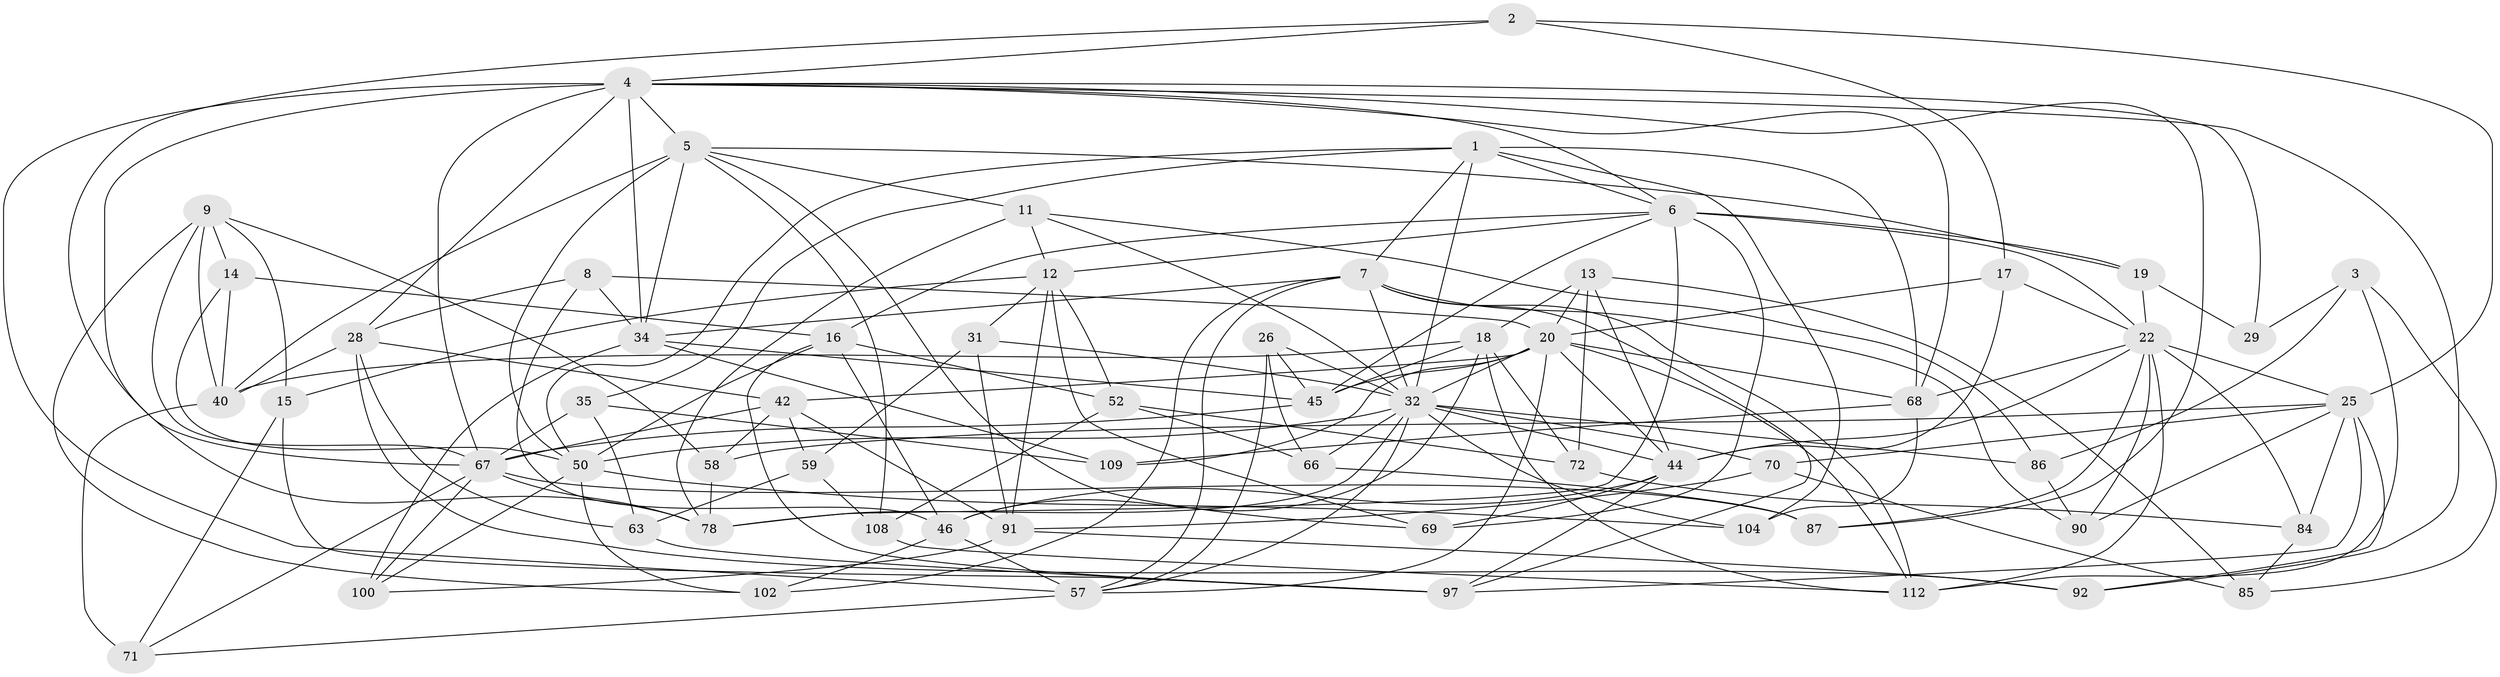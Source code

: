 // original degree distribution, {4: 1.0}
// Generated by graph-tools (version 1.1) at 2025/16/03/09/25 04:16:31]
// undirected, 61 vertices, 173 edges
graph export_dot {
graph [start="1"]
  node [color=gray90,style=filled];
  1 [super="+24+49"];
  2;
  3;
  4 [super="+23"];
  5 [super="+106+41"];
  6 [super="+65+10"];
  7 [super="+103+53"];
  8;
  9 [super="+36"];
  11 [super="+77"];
  12 [super="+30"];
  13 [super="+39"];
  14;
  15;
  16 [super="+47"];
  17;
  18 [super="+96"];
  19 [super="+21"];
  20 [super="+33+37"];
  22 [super="+27"];
  25 [super="+43"];
  26;
  28 [super="+60"];
  29;
  31;
  32 [super="+95+105+79"];
  34 [super="+110"];
  35;
  40 [super="+116"];
  42 [super="+48"];
  44 [super="+54"];
  45 [super="+55"];
  46 [super="+115"];
  50 [super="+56"];
  52 [super="+101"];
  57 [super="+118"];
  58;
  59;
  63;
  66;
  67 [super="+75"];
  68 [super="+73"];
  69;
  70;
  71;
  72;
  78 [super="+81"];
  84;
  85;
  86;
  87;
  90;
  91 [super="+120"];
  92;
  97 [super="+99"];
  100;
  102;
  104;
  108;
  109;
  112 [super="+114"];
  1 -- 104;
  1 -- 6 [weight=2];
  1 -- 35;
  1 -- 68;
  1 -- 7;
  1 -- 32;
  1 -- 50;
  2 -- 17;
  2 -- 67;
  2 -- 25;
  2 -- 4;
  3 -- 86;
  3 -- 29;
  3 -- 85;
  3 -- 112;
  4 -- 92;
  4 -- 29;
  4 -- 28;
  4 -- 34 [weight=2];
  4 -- 5;
  4 -- 67;
  4 -- 68;
  4 -- 87;
  4 -- 57 [weight=2];
  4 -- 78;
  4 -- 6;
  5 -- 34;
  5 -- 50;
  5 -- 69;
  5 -- 40;
  5 -- 11;
  5 -- 19;
  5 -- 108;
  6 -- 22;
  6 -- 19 [weight=2];
  6 -- 12;
  6 -- 69;
  6 -- 16;
  6 -- 45;
  6 -- 78 [weight=2];
  7 -- 102;
  7 -- 97;
  7 -- 112;
  7 -- 57;
  7 -- 90;
  7 -- 34;
  7 -- 32;
  8 -- 28;
  8 -- 20;
  8 -- 46;
  8 -- 34;
  9 -- 14;
  9 -- 58;
  9 -- 102;
  9 -- 40;
  9 -- 67;
  9 -- 15;
  11 -- 86;
  11 -- 12;
  11 -- 32;
  11 -- 78 [weight=2];
  12 -- 69;
  12 -- 91;
  12 -- 31;
  12 -- 15;
  12 -- 52 [weight=2];
  13 -- 85;
  13 -- 20 [weight=2];
  13 -- 72;
  13 -- 44;
  13 -- 18;
  14 -- 40;
  14 -- 16;
  14 -- 50;
  15 -- 71;
  15 -- 97;
  16 -- 46;
  16 -- 52;
  16 -- 97;
  16 -- 50;
  17 -- 44;
  17 -- 20;
  17 -- 22;
  18 -- 46;
  18 -- 72;
  18 -- 45;
  18 -- 40;
  18 -- 112;
  19 -- 22;
  19 -- 29 [weight=2];
  20 -- 112;
  20 -- 32;
  20 -- 109;
  20 -- 68;
  20 -- 57;
  20 -- 42;
  20 -- 44;
  20 -- 45;
  22 -- 87;
  22 -- 68;
  22 -- 44;
  22 -- 112;
  22 -- 84;
  22 -- 25;
  22 -- 90;
  25 -- 90;
  25 -- 84;
  25 -- 70;
  25 -- 58;
  25 -- 92;
  25 -- 97;
  26 -- 66;
  26 -- 45;
  26 -- 57;
  26 -- 32;
  28 -- 42;
  28 -- 92;
  28 -- 63;
  28 -- 40;
  31 -- 59;
  31 -- 91;
  31 -- 32;
  32 -- 78;
  32 -- 44;
  32 -- 86;
  32 -- 66;
  32 -- 50;
  32 -- 70;
  32 -- 104;
  32 -- 57;
  34 -- 100;
  34 -- 109;
  34 -- 45;
  35 -- 109;
  35 -- 63;
  35 -- 67;
  40 -- 71;
  42 -- 91;
  42 -- 59;
  42 -- 67;
  42 -- 58;
  44 -- 97;
  44 -- 69;
  44 -- 46;
  45 -- 67;
  46 -- 57;
  46 -- 102;
  50 -- 102;
  50 -- 100;
  50 -- 104;
  52 -- 108;
  52 -- 72;
  52 -- 66;
  57 -- 71;
  58 -- 78;
  59 -- 63;
  59 -- 108;
  63 -- 97;
  66 -- 87;
  67 -- 100;
  67 -- 71;
  67 -- 87;
  67 -- 78;
  68 -- 104;
  68 -- 109;
  70 -- 85;
  70 -- 91;
  72 -- 84;
  84 -- 85;
  86 -- 90;
  91 -- 100;
  91 -- 92;
  108 -- 112;
}
